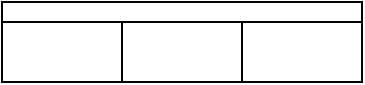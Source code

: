 <mxfile version="25.0.1">
  <diagram name="Page-1" id="03DI68ek83z2weOR990F">
    <mxGraphModel dx="787" dy="508" grid="1" gridSize="10" guides="1" tooltips="1" connect="1" arrows="1" fold="1" page="1" pageScale="1" pageWidth="1700" pageHeight="1100" math="0" shadow="0">
      <root>
        <mxCell id="0" />
        <mxCell id="1" parent="0" />
        <mxCell id="96UcFM6z9s6SH_NU0Byc-6" value="" style="shape=table;startSize=10;container=1;collapsible=0;childLayout=tableLayout;rowLines=1;columnLines=1;swimlaneHead=1;swimlaneBody=1;horizontal=1;" vertex="1" parent="1">
          <mxGeometry x="320" y="240" width="180" height="40" as="geometry" />
        </mxCell>
        <mxCell id="96UcFM6z9s6SH_NU0Byc-7" value="" style="shape=tableRow;horizontal=0;startSize=0;swimlaneHead=0;swimlaneBody=0;strokeColor=inherit;top=0;left=0;bottom=0;right=0;collapsible=0;dropTarget=0;fillColor=none;points=[[0,0.5],[1,0.5]];portConstraint=eastwest;" vertex="1" parent="96UcFM6z9s6SH_NU0Byc-6">
          <mxGeometry y="10" width="180" height="30" as="geometry" />
        </mxCell>
        <mxCell id="96UcFM6z9s6SH_NU0Byc-8" value="" style="shape=partialRectangle;html=1;whiteSpace=wrap;connectable=0;strokeColor=inherit;overflow=hidden;fillColor=none;top=0;left=0;bottom=0;right=0;pointerEvents=1;" vertex="1" parent="96UcFM6z9s6SH_NU0Byc-7">
          <mxGeometry width="60" height="30" as="geometry">
            <mxRectangle width="60" height="30" as="alternateBounds" />
          </mxGeometry>
        </mxCell>
        <mxCell id="96UcFM6z9s6SH_NU0Byc-9" value="" style="shape=partialRectangle;html=1;whiteSpace=wrap;connectable=0;strokeColor=inherit;overflow=hidden;fillColor=none;top=0;left=0;bottom=0;right=0;pointerEvents=1;" vertex="1" parent="96UcFM6z9s6SH_NU0Byc-7">
          <mxGeometry x="60" width="60" height="30" as="geometry">
            <mxRectangle width="60" height="30" as="alternateBounds" />
          </mxGeometry>
        </mxCell>
        <mxCell id="96UcFM6z9s6SH_NU0Byc-10" value="" style="shape=partialRectangle;html=1;whiteSpace=wrap;connectable=0;strokeColor=inherit;overflow=hidden;fillColor=none;top=0;left=0;bottom=0;right=0;pointerEvents=1;" vertex="1" parent="96UcFM6z9s6SH_NU0Byc-7">
          <mxGeometry x="120" width="60" height="30" as="geometry">
            <mxRectangle width="60" height="30" as="alternateBounds" />
          </mxGeometry>
        </mxCell>
      </root>
    </mxGraphModel>
  </diagram>
</mxfile>
